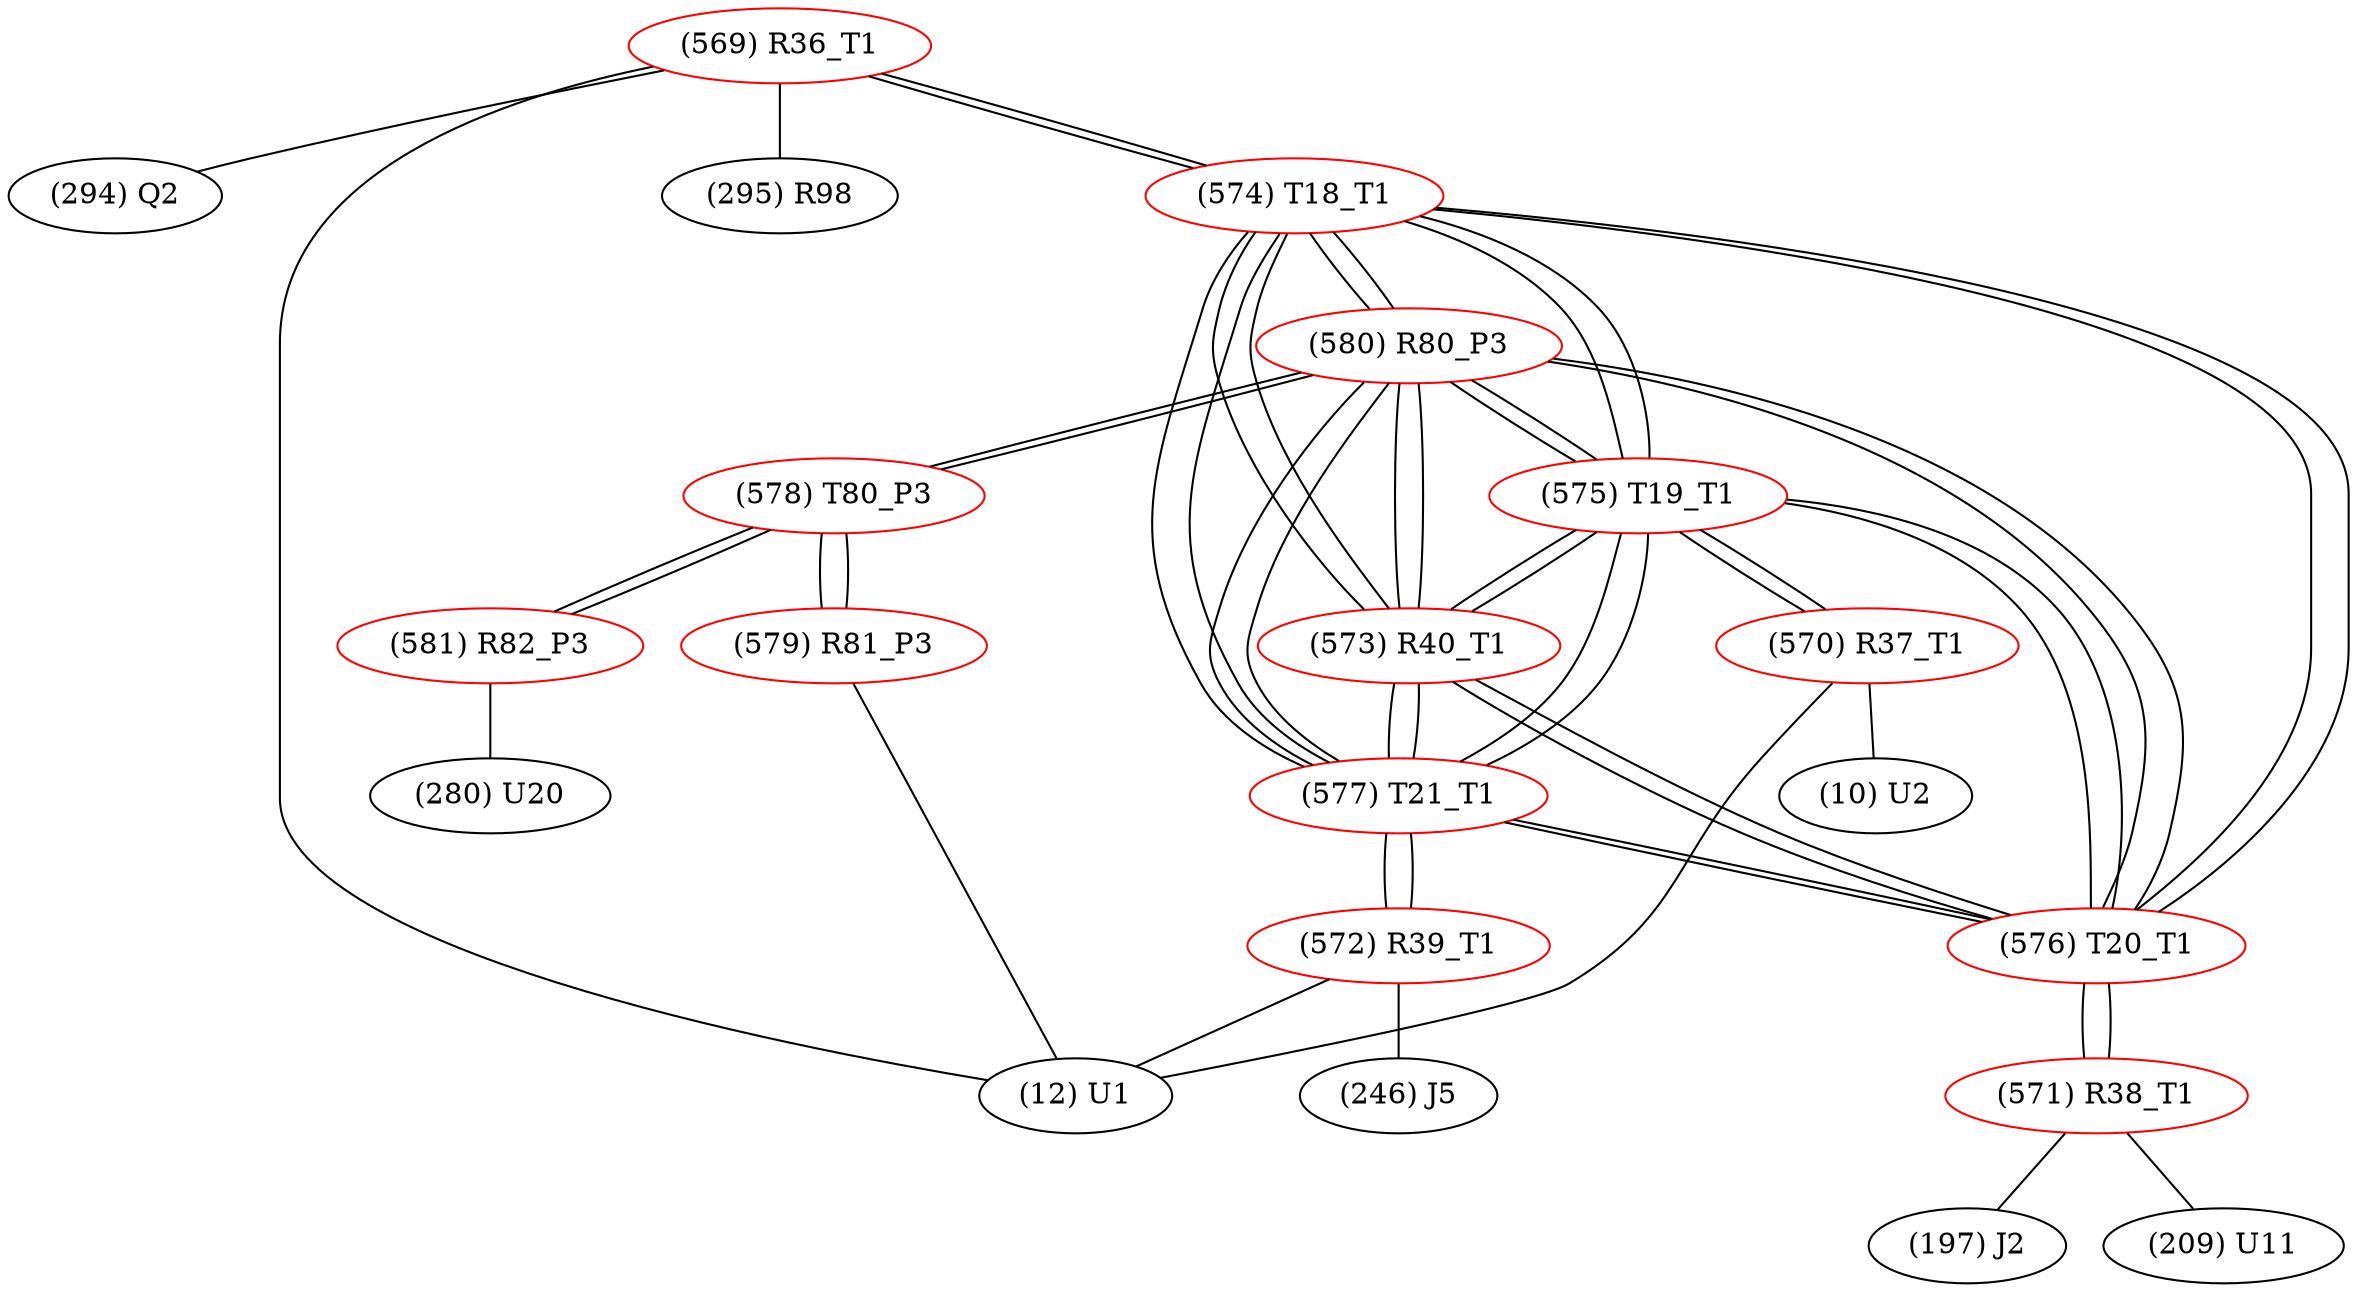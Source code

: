 graph {
	569 [label="(569) R36_T1" color=red]
	294 [label="(294) Q2"]
	12 [label="(12) U1"]
	295 [label="(295) R98"]
	574 [label="(574) T18_T1"]
	570 [label="(570) R37_T1" color=red]
	10 [label="(10) U2"]
	12 [label="(12) U1"]
	575 [label="(575) T19_T1"]
	571 [label="(571) R38_T1" color=red]
	197 [label="(197) J2"]
	209 [label="(209) U11"]
	576 [label="(576) T20_T1"]
	572 [label="(572) R39_T1" color=red]
	246 [label="(246) J5"]
	12 [label="(12) U1"]
	577 [label="(577) T21_T1"]
	573 [label="(573) R40_T1" color=red]
	580 [label="(580) R80_P3"]
	574 [label="(574) T18_T1"]
	577 [label="(577) T21_T1"]
	576 [label="(576) T20_T1"]
	575 [label="(575) T19_T1"]
	574 [label="(574) T18_T1" color=red]
	569 [label="(569) R36_T1"]
	580 [label="(580) R80_P3"]
	577 [label="(577) T21_T1"]
	576 [label="(576) T20_T1"]
	575 [label="(575) T19_T1"]
	573 [label="(573) R40_T1"]
	575 [label="(575) T19_T1" color=red]
	570 [label="(570) R37_T1"]
	580 [label="(580) R80_P3"]
	574 [label="(574) T18_T1"]
	577 [label="(577) T21_T1"]
	576 [label="(576) T20_T1"]
	573 [label="(573) R40_T1"]
	576 [label="(576) T20_T1" color=red]
	571 [label="(571) R38_T1"]
	580 [label="(580) R80_P3"]
	574 [label="(574) T18_T1"]
	577 [label="(577) T21_T1"]
	575 [label="(575) T19_T1"]
	573 [label="(573) R40_T1"]
	577 [label="(577) T21_T1" color=red]
	572 [label="(572) R39_T1"]
	580 [label="(580) R80_P3"]
	574 [label="(574) T18_T1"]
	576 [label="(576) T20_T1"]
	575 [label="(575) T19_T1"]
	573 [label="(573) R40_T1"]
	578 [label="(578) T80_P3" color=red]
	579 [label="(579) R81_P3"]
	581 [label="(581) R82_P3"]
	580 [label="(580) R80_P3"]
	579 [label="(579) R81_P3" color=red]
	12 [label="(12) U1"]
	578 [label="(578) T80_P3"]
	580 [label="(580) R80_P3" color=red]
	574 [label="(574) T18_T1"]
	577 [label="(577) T21_T1"]
	576 [label="(576) T20_T1"]
	575 [label="(575) T19_T1"]
	573 [label="(573) R40_T1"]
	578 [label="(578) T80_P3"]
	581 [label="(581) R82_P3" color=red]
	280 [label="(280) U20"]
	578 [label="(578) T80_P3"]
	569 -- 294
	569 -- 12
	569 -- 295
	569 -- 574
	570 -- 10
	570 -- 12
	570 -- 575
	571 -- 197
	571 -- 209
	571 -- 576
	572 -- 246
	572 -- 12
	572 -- 577
	573 -- 580
	573 -- 574
	573 -- 577
	573 -- 576
	573 -- 575
	574 -- 569
	574 -- 580
	574 -- 577
	574 -- 576
	574 -- 575
	574 -- 573
	575 -- 570
	575 -- 580
	575 -- 574
	575 -- 577
	575 -- 576
	575 -- 573
	576 -- 571
	576 -- 580
	576 -- 574
	576 -- 577
	576 -- 575
	576 -- 573
	577 -- 572
	577 -- 580
	577 -- 574
	577 -- 576
	577 -- 575
	577 -- 573
	578 -- 579
	578 -- 581
	578 -- 580
	579 -- 12
	579 -- 578
	580 -- 574
	580 -- 577
	580 -- 576
	580 -- 575
	580 -- 573
	580 -- 578
	581 -- 280
	581 -- 578
}